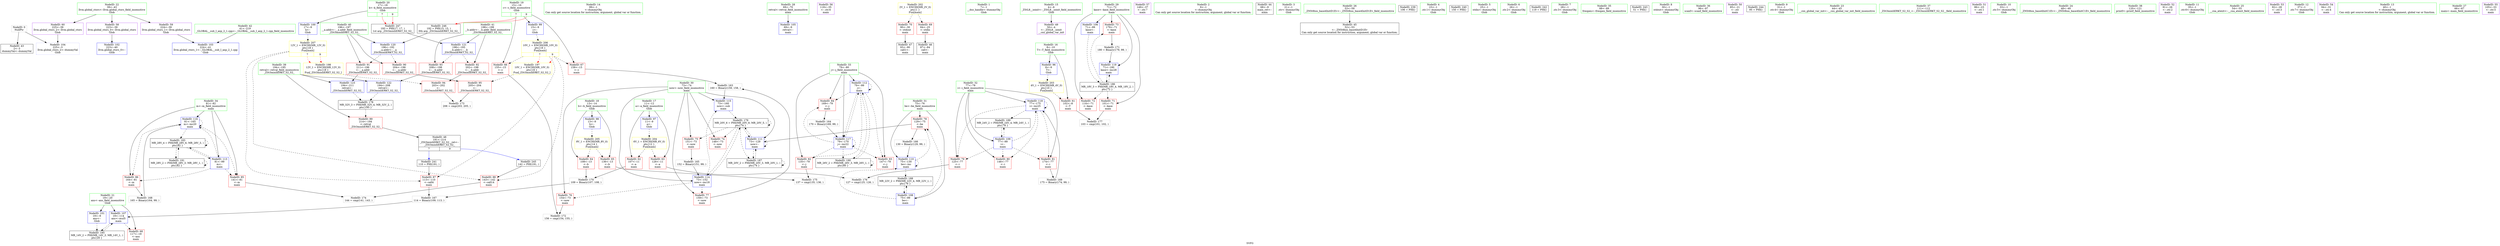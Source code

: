 digraph "SVFG" {
	label="SVFG";

	Node0x560bfec53690 [shape=record,color=grey,label="{NodeID: 0\nNullPtr}"];
	Node0x560bfec53690 -> Node0x560bfec6c240[style=solid];
	Node0x560bfec53690 -> Node0x560bfec6ceb0[style=solid];
	Node0x560bfec6c7b0 [shape=record,color=blue,label="{NodeID: 97\n11\<--9\na\<--\nGlob }"];
	Node0x560bfec6c7b0 -> Node0x560bfec837a0[style=dashed];
	Node0x560bfec6a890 [shape=record,color=green,label="{NodeID: 14\n99\<--1\n\<--dummyObj\nCan only get source location for instruction, argument, global var or function.}"];
	Node0x560bfec6d490 [shape=record,color=blue,label="{NodeID: 111\n73\<--129\nnow\<--\nmain\n}"];
	Node0x560bfec6d490 -> Node0x560bfec6d490[style=dashed];
	Node0x560bfec6d490 -> Node0x560bfec7bcf0[style=dashed];
	Node0x560bfec6d490 -> Node0x560bfec7e4f0[style=dashed];
	Node0x560bfec6b520 [shape=record,color=green,label="{NodeID: 28\n69\<--70\nretval\<--retval_field_insensitive\nmain\n}"];
	Node0x560bfec6b520 -> Node0x560bfec6cfb0[style=solid];
	Node0x560bfec6c140 [shape=record,color=green,label="{NodeID: 42\n41\<--219\n_GLOBAL__sub_I_axp_2_1.cpp\<--_GLOBAL__sub_I_axp_2_1.cpp_field_insensitive\n}"];
	Node0x560bfec6c140 -> Node0x560bfec6cdb0[style=solid];
	Node0x560bfec6dd50 [shape=record,color=purple,label="{NodeID: 56\n118\<--35\n\<--.str.6\nmain\n}"];
	Node0x560bfec6e940 [shape=record,color=red,label="{NodeID: 70\n90\<--30\n\<--stdout\nmain\n}"];
	Node0x560bfec6e940 -> Node0x560bfec6c5e0[style=solid];
	Node0x560bfec75020 [shape=record,color=grey,label="{NodeID: 167\n114 = Binary(109, 113, )\n}"];
	Node0x560bfec75020 -> Node0x560bfec6d150[style=solid];
	Node0x560bfec6f4a0 [shape=record,color=red,label="{NodeID: 84\n169\<--79\n\<--j\nmain\n}"];
	Node0x560bfec6f4a0 -> Node0x560bfec74ba0[style=solid];
	Node0x560bfec527c0 [shape=record,color=green,label="{NodeID: 1\n7\<--1\n__dso_handle\<--dummyObj\nGlob }"];
	Node0x560bfec6c8b0 [shape=record,color=blue,label="{NodeID: 98\n13\<--9\nb\<--\nGlob }"];
	Node0x560bfec6c8b0 -> Node0x560bfec83880[style=dashed];
	Node0x560bfec6a920 [shape=record,color=green,label="{NodeID: 15\n4\<--6\n_ZStL8__ioinit\<--_ZStL8__ioinit_field_insensitive\nGlob }"];
	Node0x560bfec6a920 -> Node0x560bfec6d7a0[style=solid];
	Node0x560bfec6d560 [shape=record,color=blue,label="{NodeID: 112\n79\<--99\nj\<--\nmain\n}"];
	Node0x560bfec6d560 -> Node0x560bfec6f300[style=dashed];
	Node0x560bfec6d560 -> Node0x560bfec6f3d0[style=dashed];
	Node0x560bfec6d560 -> Node0x560bfec6f4a0[style=dashed];
	Node0x560bfec6d560 -> Node0x560bfec6d560[style=dashed];
	Node0x560bfec6d560 -> Node0x560bfec72130[style=dashed];
	Node0x560bfec6d560 -> Node0x560bfec7f3f0[style=dashed];
	Node0x560bfec6b5f0 [shape=record,color=green,label="{NodeID: 29\n71\<--72\nkase\<--kase_field_insensitive\nmain\n}"];
	Node0x560bfec6b5f0 -> Node0x560bfec6ea10[style=solid];
	Node0x560bfec6b5f0 -> Node0x560bfec6eae0[style=solid];
	Node0x560bfec6b5f0 -> Node0x560bfec6ebb0[style=solid];
	Node0x560bfec6b5f0 -> Node0x560bfec6d080[style=solid];
	Node0x560bfec6b5f0 -> Node0x560bfec722d0[style=solid];
	Node0x560bfec6c240 [shape=record,color=black,label="{NodeID: 43\n2\<--3\ndummyVal\<--dummyVal\n}"];
	Node0x560bfec6de20 [shape=record,color=purple,label="{NodeID: 57\n149\<--37\n\<--.str.7\nmain\n}"];
	Node0x560bfec6ea10 [shape=record,color=red,label="{NodeID: 71\n101\<--71\n\<--kase\nmain\n}"];
	Node0x560bfec6ea10 -> Node0x560bfec75f20[style=solid];
	Node0x560bfec751a0 [shape=record,color=grey,label="{NodeID: 168\n165 = Binary(164, 99, )\n}"];
	Node0x560bfec751a0 -> Node0x560bfec72060[style=solid];
	Node0x560bfec6f570 [shape=record,color=red,label="{NodeID: 85\n141\<--81\n\<--m\nmain\n}"];
	Node0x560bfec6f570 -> Node0x560bfec75aa0[style=solid];
	Node0x560bfec529d0 [shape=record,color=green,label="{NodeID: 2\n9\<--1\n\<--dummyObj\nCan only get source location for instruction, argument, global var or function.}"];
	Node0x560bfec6c9b0 [shape=record,color=blue,label="{NodeID: 99\n15\<--9\nc\<--\nGlob }"];
	Node0x560bfec6c9b0 -> Node0x560bfec83960[style=dashed];
	Node0x560bfec6a9b0 [shape=record,color=green,label="{NodeID: 16\n8\<--10\nT\<--T_field_insensitive\nGlob }"];
	Node0x560bfec6a9b0 -> Node0x560bfec6e1f0[style=solid];
	Node0x560bfec6a9b0 -> Node0x560bfec6c6b0[style=solid];
	Node0x560bfec6d630 [shape=record,color=blue,label="{NodeID: 113\n81\<--99\nm\<--\nmain\n}"];
	Node0x560bfec6d630 -> Node0x560bfec6f570[style=dashed];
	Node0x560bfec6d630 -> Node0x560bfec6f640[style=dashed];
	Node0x560bfec6d630 -> Node0x560bfec72060[style=dashed];
	Node0x560bfec6d630 -> Node0x560bfec7d0f0[style=dashed];
	Node0x560bfec6b6c0 [shape=record,color=green,label="{NodeID: 30\n73\<--74\nnow\<--now_field_insensitive\nmain\n}"];
	Node0x560bfec6b6c0 -> Node0x560bfec6ec80[style=solid];
	Node0x560bfec6b6c0 -> Node0x560bfec6ed50[style=solid];
	Node0x560bfec6b6c0 -> Node0x560bfec6ee20[style=solid];
	Node0x560bfec6b6c0 -> Node0x560bfec6eef0[style=solid];
	Node0x560bfec6b6c0 -> Node0x560bfec6d490[style=solid];
	Node0x560bfec6b6c0 -> Node0x560bfec71ec0[style=solid];
	Node0x560bfec6b6c0 -> Node0x560bfec71f90[style=solid];
	Node0x560bfec6c340 [shape=record,color=black,label="{NodeID: 44\n68\<--9\nmain_ret\<--\nmain\n}"];
	Node0x560bfec6def0 [shape=record,color=purple,label="{NodeID: 58\n223\<--39\nllvm.global_ctors_0\<--llvm.global_ctors\nGlob }"];
	Node0x560bfec6def0 -> Node0x560bfec6ccb0[style=solid];
	Node0x560bfec6eae0 [shape=record,color=red,label="{NodeID: 72\n116\<--71\n\<--kase\nmain\n}"];
	Node0x560bfec75320 [shape=record,color=grey,label="{NodeID: 169\n175 = Binary(174, 99, )\n}"];
	Node0x560bfec75320 -> Node0x560bfec72200[style=solid];
	Node0x560bfec6f640 [shape=record,color=red,label="{NodeID: 86\n164\<--81\n\<--m\nmain\n}"];
	Node0x560bfec6f640 -> Node0x560bfec751a0[style=solid];
	Node0x560bfec52a60 [shape=record,color=green,label="{NodeID: 3\n21\<--1\n.str\<--dummyObj\nGlob }"];
	Node0x560bfec7d0f0 [shape=record,color=black,label="{NodeID: 183\nMR_28V_4 = PHI(MR_28V_6, MR_28V_3, )\npts\{82 \}\n}"];
	Node0x560bfec7d0f0 -> Node0x560bfec6d630[style=dashed];
	Node0x560bfec7d0f0 -> Node0x560bfec7d0f0[style=dashed];
	Node0x560bfec7d0f0 -> Node0x560bfec7f8f0[style=dashed];
	Node0x560bfec6cab0 [shape=record,color=blue,label="{NodeID: 100\n17\<--9\nk\<--\nGlob }"];
	Node0x560bfec6cab0 -> Node0x560bfec84250[style=dashed];
	Node0x560bfec6aa80 [shape=record,color=green,label="{NodeID: 17\n11\<--12\na\<--a_field_insensitive\nGlob }"];
	Node0x560bfec6aa80 -> Node0x560bfec6e2c0[style=solid];
	Node0x560bfec6aa80 -> Node0x560bfec6e390[style=solid];
	Node0x560bfec6aa80 -> Node0x560bfec6c7b0[style=solid];
	Node0x560bfec82710 [shape=record,color=yellow,style=double,label="{NodeID: 197\n10V_1 = ENCHI(MR_10V_0)\npts\{16 \}\nFun[_ZSt3minIiERKT_S2_S2_]}"];
	Node0x560bfec82710 -> Node0x560bfec6fd90[style=dashed];
	Node0x560bfec71ec0 [shape=record,color=blue,label="{NodeID: 114\n73\<--152\nnow\<--inc18\nmain\n}"];
	Node0x560bfec71ec0 -> Node0x560bfec6ee20[style=dashed];
	Node0x560bfec71ec0 -> Node0x560bfec6eef0[style=dashed];
	Node0x560bfec71ec0 -> Node0x560bfec71f90[style=dashed];
	Node0x560bfec71ec0 -> Node0x560bfec7bcf0[style=dashed];
	Node0x560bfec6b790 [shape=record,color=green,label="{NodeID: 31\n75\<--76\nbe\<--be_field_insensitive\nmain\n}"];
	Node0x560bfec6b790 -> Node0x560bfec6efc0[style=solid];
	Node0x560bfec6b790 -> Node0x560bfec6d220[style=solid];
	Node0x560bfec6b790 -> Node0x560bfec6d3c0[style=solid];
	Node0x560bfec6c410 [shape=record,color=black,label="{NodeID: 45\n52\<--53\n\<--_ZNSt8ios_base4InitD1Ev\nCan only get source location for instruction, argument, global var or function.}"];
	Node0x560bfec6dff0 [shape=record,color=purple,label="{NodeID: 59\n224\<--39\nllvm.global_ctors_1\<--llvm.global_ctors\nGlob }"];
	Node0x560bfec6dff0 -> Node0x560bfec6cdb0[style=solid];
	Node0x560bfec90450 [shape=record,color=black,label="{NodeID: 239\n106 = PHI()\n}"];
	Node0x560bfec6ebb0 [shape=record,color=red,label="{NodeID: 73\n179\<--71\n\<--kase\nmain\n}"];
	Node0x560bfec6ebb0 -> Node0x560bfec75620[style=solid];
	Node0x560bfec754a0 [shape=record,color=grey,label="{NodeID: 170\n109 = Binary(107, 108, )\n}"];
	Node0x560bfec754a0 -> Node0x560bfec75020[style=solid];
	Node0x560bfec6f710 [shape=record,color=red,label="{NodeID: 87\n113\<--110\n\<--call4\nmain\n}"];
	Node0x560bfec6f710 -> Node0x560bfec75020[style=solid];
	Node0x560bfec6a2f0 [shape=record,color=green,label="{NodeID: 4\n23\<--1\n.str.1\<--dummyObj\nGlob }"];
	Node0x560bfec6cbb0 [shape=record,color=blue,label="{NodeID: 101\n19\<--9\nans\<--\nGlob }"];
	Node0x560bfec6cbb0 -> Node0x560bfec7daf0[style=dashed];
	Node0x560bfec6ab50 [shape=record,color=green,label="{NodeID: 18\n13\<--14\nb\<--b_field_insensitive\nGlob }"];
	Node0x560bfec6ab50 -> Node0x560bfec6e460[style=solid];
	Node0x560bfec6ab50 -> Node0x560bfec6e530[style=solid];
	Node0x560bfec6ab50 -> Node0x560bfec6c8b0[style=solid];
	Node0x560bfec83230 [shape=record,color=yellow,style=double,label="{NodeID: 198\n12V_1 = ENCHI(MR_12V_0)\npts\{18 \}\nFun[_ZSt3minIiERKT_S2_S2_]}"];
	Node0x560bfec83230 -> Node0x560bfec6fcc0[style=dashed];
	Node0x560bfec71f90 [shape=record,color=blue,label="{NodeID: 115\n73\<--160\nnow\<--sub\nmain\n}"];
	Node0x560bfec71f90 -> Node0x560bfec7bcf0[style=dashed];
	Node0x560bfec6b860 [shape=record,color=green,label="{NodeID: 32\n77\<--78\ni\<--i_field_insensitive\nmain\n}"];
	Node0x560bfec6b860 -> Node0x560bfec6f090[style=solid];
	Node0x560bfec6b860 -> Node0x560bfec6f160[style=solid];
	Node0x560bfec6b860 -> Node0x560bfec6f230[style=solid];
	Node0x560bfec6b860 -> Node0x560bfec6d2f0[style=solid];
	Node0x560bfec6b860 -> Node0x560bfec72200[style=solid];
	Node0x560bfec6c510 [shape=record,color=black,label="{NodeID: 46\n87\<--84\ncall\<--\nmain\n}"];
	Node0x560bfec6e0f0 [shape=record,color=purple,label="{NodeID: 60\n225\<--39\nllvm.global_ctors_2\<--llvm.global_ctors\nGlob }"];
	Node0x560bfec6e0f0 -> Node0x560bfec6ceb0[style=solid];
	Node0x560bfec90c40 [shape=record,color=black,label="{NodeID: 240\n150 = PHI()\n}"];
	Node0x560bfec6ec80 [shape=record,color=red,label="{NodeID: 74\n148\<--73\n\<--now\nmain\n}"];
	Node0x560bfec75620 [shape=record,color=grey,label="{NodeID: 171\n180 = Binary(179, 99, )\n}"];
	Node0x560bfec75620 -> Node0x560bfec722d0[style=solid];
	Node0x560bfec6f7e0 [shape=record,color=red,label="{NodeID: 88\n143\<--142\n\<--call14\nmain\n}"];
	Node0x560bfec6f7e0 -> Node0x560bfec75aa0[style=solid];
	Node0x560bfec6a380 [shape=record,color=green,label="{NodeID: 5\n25\<--1\nstdin\<--dummyObj\nGlob }"];
	Node0x560bfec7daf0 [shape=record,color=black,label="{NodeID: 185\nMR_14V_2 = PHI(MR_14V_3, MR_14V_1, )\npts\{20 \}\n}"];
	Node0x560bfec7daf0 -> Node0x560bfec6d150[style=dashed];
	Node0x560bfec6ccb0 [shape=record,color=blue,label="{NodeID: 102\n223\<--40\nllvm.global_ctors_0\<--\nGlob }"];
	Node0x560bfec6ac20 [shape=record,color=green,label="{NodeID: 19\n15\<--16\nc\<--c_field_insensitive\nGlob |{|<s3>7|<s4>9}}"];
	Node0x560bfec6ac20 -> Node0x560bfec6e600[style=solid];
	Node0x560bfec6ac20 -> Node0x560bfec6e6d0[style=solid];
	Node0x560bfec6ac20 -> Node0x560bfec6c9b0[style=solid];
	Node0x560bfec6ac20:s3 -> Node0x560bfec91330[style=solid,color=red];
	Node0x560bfec6ac20:s4 -> Node0x560bfec91330[style=solid,color=red];
	Node0x560bfec72060 [shape=record,color=blue,label="{NodeID: 116\n81\<--165\nm\<--inc20\nmain\n}"];
	Node0x560bfec72060 -> Node0x560bfec6f570[style=dashed];
	Node0x560bfec72060 -> Node0x560bfec6f640[style=dashed];
	Node0x560bfec72060 -> Node0x560bfec72060[style=dashed];
	Node0x560bfec72060 -> Node0x560bfec7d0f0[style=dashed];
	Node0x560bfec6b930 [shape=record,color=green,label="{NodeID: 33\n79\<--80\nj\<--j_field_insensitive\nmain\n}"];
	Node0x560bfec6b930 -> Node0x560bfec6f300[style=solid];
	Node0x560bfec6b930 -> Node0x560bfec6f3d0[style=solid];
	Node0x560bfec6b930 -> Node0x560bfec6f4a0[style=solid];
	Node0x560bfec6b930 -> Node0x560bfec6d560[style=solid];
	Node0x560bfec6b930 -> Node0x560bfec72130[style=solid];
	Node0x560bfec6c5e0 [shape=record,color=black,label="{NodeID: 47\n93\<--90\ncall1\<--\nmain\n}"];
	Node0x560bfec6e1f0 [shape=record,color=red,label="{NodeID: 61\n102\<--8\n\<--T\nmain\n}"];
	Node0x560bfec6e1f0 -> Node0x560bfec75f20[style=solid];
	Node0x560bfec90d40 [shape=record,color=black,label="{NodeID: 241\n110 = PHI(191, )\n}"];
	Node0x560bfec90d40 -> Node0x560bfec6f710[style=solid];
	Node0x560bfec6ed50 [shape=record,color=red,label="{NodeID: 75\n151\<--73\n\<--now\nmain\n}"];
	Node0x560bfec6ed50 -> Node0x560bfec74d20[style=solid];
	Node0x560bfec757a0 [shape=record,color=grey,label="{NodeID: 172\n156 = cmp(154, 155, )\n}"];
	Node0x560bfec6f8b0 [shape=record,color=red,label="{NodeID: 89\n214\<--194\n\<--retval\n_ZSt3minIiERKT_S2_S2_\n}"];
	Node0x560bfec6f8b0 -> Node0x560bfec6d6d0[style=solid];
	Node0x560bfec6a410 [shape=record,color=green,label="{NodeID: 6\n26\<--1\n.str.2\<--dummyObj\nGlob }"];
	Node0x560bfec7dff0 [shape=record,color=black,label="{NodeID: 186\nMR_18V_3 = PHI(MR_18V_4, MR_18V_2, )\npts\{72 \}\n}"];
	Node0x560bfec7dff0 -> Node0x560bfec6ea10[style=dashed];
	Node0x560bfec7dff0 -> Node0x560bfec6eae0[style=dashed];
	Node0x560bfec7dff0 -> Node0x560bfec6ebb0[style=dashed];
	Node0x560bfec7dff0 -> Node0x560bfec722d0[style=dashed];
	Node0x560bfec6cdb0 [shape=record,color=blue,label="{NodeID: 103\n224\<--41\nllvm.global_ctors_1\<--_GLOBAL__sub_I_axp_2_1.cpp\nGlob }"];
	Node0x560bfec6ad20 [shape=record,color=green,label="{NodeID: 20\n17\<--18\nk\<--k_field_insensitive\nGlob |{|<s1>7|<s2>9}}"];
	Node0x560bfec6ad20 -> Node0x560bfec6cab0[style=solid];
	Node0x560bfec6ad20:s1 -> Node0x560bfec91540[style=solid,color=red];
	Node0x560bfec6ad20:s2 -> Node0x560bfec91540[style=solid,color=red];
	Node0x560bfec72130 [shape=record,color=blue,label="{NodeID: 117\n79\<--170\nj\<--inc22\nmain\n}"];
	Node0x560bfec72130 -> Node0x560bfec6f300[style=dashed];
	Node0x560bfec72130 -> Node0x560bfec6f3d0[style=dashed];
	Node0x560bfec72130 -> Node0x560bfec6f4a0[style=dashed];
	Node0x560bfec72130 -> Node0x560bfec6d560[style=dashed];
	Node0x560bfec72130 -> Node0x560bfec72130[style=dashed];
	Node0x560bfec72130 -> Node0x560bfec7f3f0[style=dashed];
	Node0x560bfec6ba00 [shape=record,color=green,label="{NodeID: 34\n81\<--82\nm\<--m_field_insensitive\nmain\n}"];
	Node0x560bfec6ba00 -> Node0x560bfec6f570[style=solid];
	Node0x560bfec6ba00 -> Node0x560bfec6f640[style=solid];
	Node0x560bfec6ba00 -> Node0x560bfec6d630[style=solid];
	Node0x560bfec6ba00 -> Node0x560bfec72060[style=solid];
	Node0x560bfec6d6d0 [shape=record,color=black,label="{NodeID: 48\n191\<--214\n_ZSt3minIiERKT_S2_S2__ret\<--\n_ZSt3minIiERKT_S2_S2_\n|{<s0>7|<s1>9}}"];
	Node0x560bfec6d6d0:s0 -> Node0x560bfec90d40[style=solid,color=blue];
	Node0x560bfec6d6d0:s1 -> Node0x560bfec911a0[style=solid,color=blue];
	Node0x560bfec6e2c0 [shape=record,color=red,label="{NodeID: 62\n107\<--11\n\<--a\nmain\n}"];
	Node0x560bfec6e2c0 -> Node0x560bfec754a0[style=solid];
	Node0x560bfec90f30 [shape=record,color=black,label="{NodeID: 242\n119 = PHI()\n}"];
	Node0x560bfec6ee20 [shape=record,color=red,label="{NodeID: 76\n154\<--73\n\<--now\nmain\n}"];
	Node0x560bfec6ee20 -> Node0x560bfec757a0[style=solid];
	Node0x560bfec75920 [shape=record,color=grey,label="{NodeID: 173\n206 = cmp(203, 205, )\n}"];
	Node0x560bfec6f980 [shape=record,color=red,label="{NodeID: 90\n204\<--196\n\<--__a.addr\n_ZSt3minIiERKT_S2_S2_\n}"];
	Node0x560bfec6f980 -> Node0x560bfec6fd90[style=solid];
	Node0x560bfec6a4a0 [shape=record,color=green,label="{NodeID: 7\n28\<--1\n.str.3\<--dummyObj\nGlob }"];
	Node0x560bfec7e4f0 [shape=record,color=black,label="{NodeID: 187\nMR_20V_2 = PHI(MR_20V_3, MR_20V_1, )\npts\{74 \}\n}"];
	Node0x560bfec7e4f0 -> Node0x560bfec6d490[style=dashed];
	Node0x560bfec7e4f0 -> Node0x560bfec7e4f0[style=dashed];
	Node0x560bfec6ceb0 [shape=record,color=blue, style = dotted,label="{NodeID: 104\n225\<--3\nllvm.global_ctors_2\<--dummyVal\nGlob }"];
	Node0x560bfec6ae20 [shape=record,color=green,label="{NodeID: 21\n19\<--20\nans\<--ans_field_insensitive\nGlob }"];
	Node0x560bfec6ae20 -> Node0x560bfec6e7a0[style=solid];
	Node0x560bfec6ae20 -> Node0x560bfec6cbb0[style=solid];
	Node0x560bfec6ae20 -> Node0x560bfec6d150[style=solid];
	Node0x560bfec72200 [shape=record,color=blue,label="{NodeID: 118\n77\<--175\ni\<--inc25\nmain\n}"];
	Node0x560bfec72200 -> Node0x560bfec6f090[style=dashed];
	Node0x560bfec72200 -> Node0x560bfec6f160[style=dashed];
	Node0x560bfec72200 -> Node0x560bfec6f230[style=dashed];
	Node0x560bfec72200 -> Node0x560bfec72200[style=dashed];
	Node0x560bfec72200 -> Node0x560bfec7eef0[style=dashed];
	Node0x560bfec6bad0 [shape=record,color=green,label="{NodeID: 35\n88\<--89\nfreopen\<--freopen_field_insensitive\n}"];
	Node0x560bfec6d7a0 [shape=record,color=purple,label="{NodeID: 49\n50\<--4\n\<--_ZStL8__ioinit\n__cxx_global_var_init\n}"];
	Node0x560bfec6e390 [shape=record,color=red,label="{NodeID: 63\n126\<--11\n\<--a\nmain\n}"];
	Node0x560bfec6e390 -> Node0x560bfec75da0[style=solid];
	Node0x560bfec91000 [shape=record,color=black,label="{NodeID: 243\n51 = PHI()\n}"];
	Node0x560bfec6eef0 [shape=record,color=red,label="{NodeID: 77\n159\<--73\n\<--now\nmain\n}"];
	Node0x560bfec6eef0 -> Node0x560bfec74a20[style=solid];
	Node0x560bfec75aa0 [shape=record,color=grey,label="{NodeID: 174\n144 = cmp(141, 143, )\n}"];
	Node0x560bfec6fa50 [shape=record,color=red,label="{NodeID: 91\n211\<--196\n\<--__a.addr\n_ZSt3minIiERKT_S2_S2_\n}"];
	Node0x560bfec6fa50 -> Node0x560bfec72610[style=solid];
	Node0x560bfec6a530 [shape=record,color=green,label="{NodeID: 8\n30\<--1\nstdout\<--dummyObj\nGlob }"];
	Node0x560bfec7e9f0 [shape=record,color=black,label="{NodeID: 188\nMR_22V_2 = PHI(MR_22V_4, MR_22V_1, )\npts\{76 \}\n}"];
	Node0x560bfec7e9f0 -> Node0x560bfec6d220[style=dashed];
	Node0x560bfec6cfb0 [shape=record,color=blue,label="{NodeID: 105\n69\<--9\nretval\<--\nmain\n}"];
	Node0x560bfec6af20 [shape=record,color=green,label="{NodeID: 22\n39\<--43\nllvm.global_ctors\<--llvm.global_ctors_field_insensitive\nGlob }"];
	Node0x560bfec6af20 -> Node0x560bfec6def0[style=solid];
	Node0x560bfec6af20 -> Node0x560bfec6dff0[style=solid];
	Node0x560bfec6af20 -> Node0x560bfec6e0f0[style=solid];
	Node0x560bfec835b0 [shape=record,color=yellow,style=double,label="{NodeID: 202\n2V_1 = ENCHI(MR_2V_0)\npts\{1 \}\nFun[main]}"];
	Node0x560bfec835b0 -> Node0x560bfec6e870[style=dashed];
	Node0x560bfec835b0 -> Node0x560bfec6e940[style=dashed];
	Node0x560bfec722d0 [shape=record,color=blue,label="{NodeID: 119\n71\<--180\nkase\<--inc28\nmain\n}"];
	Node0x560bfec722d0 -> Node0x560bfec7dff0[style=dashed];
	Node0x560bfec6bbd0 [shape=record,color=green,label="{NodeID: 36\n96\<--97\nscanf\<--scanf_field_insensitive\n}"];
	Node0x560bfec6d870 [shape=record,color=purple,label="{NodeID: 50\n85\<--21\n\<--.str\nmain\n}"];
	Node0x560bfec6e460 [shape=record,color=red,label="{NodeID: 64\n108\<--13\n\<--b\nmain\n}"];
	Node0x560bfec6e460 -> Node0x560bfec754a0[style=solid];
	Node0x560bfec910d0 [shape=record,color=black,label="{NodeID: 244\n95 = PHI()\n}"];
	Node0x560bfec6efc0 [shape=record,color=red,label="{NodeID: 78\n129\<--75\n\<--be\nmain\n}"];
	Node0x560bfec6efc0 -> Node0x560bfec6d490[style=solid];
	Node0x560bfec6efc0 -> Node0x560bfec74ea0[style=solid];
	Node0x560bfec75c20 [shape=record,color=grey,label="{NodeID: 175\n137 = cmp(135, 136, )\n}"];
	Node0x560bfec6fb20 [shape=record,color=red,label="{NodeID: 92\n202\<--198\n\<--__b.addr\n_ZSt3minIiERKT_S2_S2_\n}"];
	Node0x560bfec6fb20 -> Node0x560bfec6fcc0[style=solid];
	Node0x560bfec6a5c0 [shape=record,color=green,label="{NodeID: 9\n31\<--1\n.str.4\<--dummyObj\nGlob }"];
	Node0x560bfec7eef0 [shape=record,color=black,label="{NodeID: 189\nMR_24V_2 = PHI(MR_24V_4, MR_24V_1, )\npts\{78 \}\n}"];
	Node0x560bfec7eef0 -> Node0x560bfec6d2f0[style=dashed];
	Node0x560bfec6d080 [shape=record,color=blue,label="{NodeID: 106\n71\<--99\nkase\<--\nmain\n}"];
	Node0x560bfec6d080 -> Node0x560bfec7dff0[style=dashed];
	Node0x560bfec6b020 [shape=record,color=green,label="{NodeID: 23\n44\<--45\n__cxx_global_var_init\<--__cxx_global_var_init_field_insensitive\n}"];
	Node0x560bfec836c0 [shape=record,color=yellow,style=double,label="{NodeID: 203\n4V_1 = ENCHI(MR_4V_0)\npts\{10 \}\nFun[main]}"];
	Node0x560bfec836c0 -> Node0x560bfec6e1f0[style=dashed];
	Node0x560bfec723a0 [shape=record,color=blue,label="{NodeID: 120\n196\<--192\n__a.addr\<--__a\n_ZSt3minIiERKT_S2_S2_\n}"];
	Node0x560bfec723a0 -> Node0x560bfec6f980[style=dashed];
	Node0x560bfec723a0 -> Node0x560bfec6fa50[style=dashed];
	Node0x560bfec6bcd0 [shape=record,color=green,label="{NodeID: 37\n111\<--112\n_ZSt3minIiERKT_S2_S2_\<--_ZSt3minIiERKT_S2_S2__field_insensitive\n}"];
	Node0x560bfec6d940 [shape=record,color=purple,label="{NodeID: 51\n86\<--23\n\<--.str.1\nmain\n}"];
	Node0x560bfec6e530 [shape=record,color=red,label="{NodeID: 65\n136\<--13\n\<--b\nmain\n}"];
	Node0x560bfec6e530 -> Node0x560bfec75c20[style=solid];
	Node0x560bfec911a0 [shape=record,color=black,label="{NodeID: 245\n142 = PHI(191, )\n}"];
	Node0x560bfec911a0 -> Node0x560bfec6f7e0[style=solid];
	Node0x560bfec6f090 [shape=record,color=red,label="{NodeID: 79\n125\<--77\n\<--i\nmain\n}"];
	Node0x560bfec6f090 -> Node0x560bfec75da0[style=solid];
	Node0x560bfec75da0 [shape=record,color=grey,label="{NodeID: 176\n127 = cmp(125, 126, )\n}"];
	Node0x560bfec6fbf0 [shape=record,color=red,label="{NodeID: 93\n208\<--198\n\<--__b.addr\n_ZSt3minIiERKT_S2_S2_\n}"];
	Node0x560bfec6fbf0 -> Node0x560bfec72540[style=solid];
	Node0x560bfec6a650 [shape=record,color=green,label="{NodeID: 10\n33\<--1\n.str.5\<--dummyObj\nGlob }"];
	Node0x560bfec7f3f0 [shape=record,color=black,label="{NodeID: 190\nMR_26V_2 = PHI(MR_26V_3, MR_26V_1, )\npts\{80 \}\n}"];
	Node0x560bfec7f3f0 -> Node0x560bfec6d560[style=dashed];
	Node0x560bfec7f3f0 -> Node0x560bfec7f3f0[style=dashed];
	Node0x560bfec6d150 [shape=record,color=blue,label="{NodeID: 107\n19\<--114\nans\<--mul5\nmain\n}"];
	Node0x560bfec6d150 -> Node0x560bfec6e7a0[style=dashed];
	Node0x560bfec6d150 -> Node0x560bfec7daf0[style=dashed];
	Node0x560bfec6b120 [shape=record,color=green,label="{NodeID: 24\n48\<--49\n_ZNSt8ios_base4InitC1Ev\<--_ZNSt8ios_base4InitC1Ev_field_insensitive\n}"];
	Node0x560bfec837a0 [shape=record,color=yellow,style=double,label="{NodeID: 204\n6V_1 = ENCHI(MR_6V_0)\npts\{12 \}\nFun[main]}"];
	Node0x560bfec837a0 -> Node0x560bfec6e2c0[style=dashed];
	Node0x560bfec837a0 -> Node0x560bfec6e390[style=dashed];
	Node0x560bfec72470 [shape=record,color=blue,label="{NodeID: 121\n198\<--193\n__b.addr\<--__b\n_ZSt3minIiERKT_S2_S2_\n}"];
	Node0x560bfec72470 -> Node0x560bfec6fb20[style=dashed];
	Node0x560bfec72470 -> Node0x560bfec6fbf0[style=dashed];
	Node0x560bfec6bdd0 [shape=record,color=green,label="{NodeID: 38\n120\<--121\nprintf\<--printf_field_insensitive\n}"];
	Node0x560bfec6da10 [shape=record,color=purple,label="{NodeID: 52\n91\<--26\n\<--.str.2\nmain\n}"];
	Node0x560bfec6e600 [shape=record,color=red,label="{NodeID: 66\n155\<--15\n\<--c\nmain\n}"];
	Node0x560bfec6e600 -> Node0x560bfec757a0[style=solid];
	Node0x560bfec91330 [shape=record,color=black,label="{NodeID: 246\n192 = PHI(15, 15, )\n0th arg _ZSt3minIiERKT_S2_S2_ }"];
	Node0x560bfec91330 -> Node0x560bfec723a0[style=solid];
	Node0x560bfec74a20 [shape=record,color=grey,label="{NodeID: 163\n160 = Binary(159, 158, )\n}"];
	Node0x560bfec74a20 -> Node0x560bfec71f90[style=solid];
	Node0x560bfec6f160 [shape=record,color=red,label="{NodeID: 80\n146\<--77\n\<--i\nmain\n}"];
	Node0x560bfec75f20 [shape=record,color=grey,label="{NodeID: 177\n103 = cmp(101, 102, )\n}"];
	Node0x560bfec6fcc0 [shape=record,color=red,label="{NodeID: 94\n203\<--202\n\<--\n_ZSt3minIiERKT_S2_S2_\n}"];
	Node0x560bfec6fcc0 -> Node0x560bfec75920[style=solid];
	Node0x560bfec6a6e0 [shape=record,color=green,label="{NodeID: 11\n35\<--1\n.str.6\<--dummyObj\nGlob }"];
	Node0x560bfec7f8f0 [shape=record,color=black,label="{NodeID: 191\nMR_28V_2 = PHI(MR_28V_3, MR_28V_1, )\npts\{82 \}\n}"];
	Node0x560bfec7f8f0 -> Node0x560bfec7d0f0[style=dashed];
	Node0x560bfec7f8f0 -> Node0x560bfec7f8f0[style=dashed];
	Node0x560bfec6d220 [shape=record,color=blue,label="{NodeID: 108\n75\<--99\nbe\<--\nmain\n}"];
	Node0x560bfec6d220 -> Node0x560bfec6efc0[style=dashed];
	Node0x560bfec6d220 -> Node0x560bfec6d3c0[style=dashed];
	Node0x560bfec6d220 -> Node0x560bfec7e9f0[style=dashed];
	Node0x560bfec6b220 [shape=record,color=green,label="{NodeID: 25\n54\<--55\n__cxa_atexit\<--__cxa_atexit_field_insensitive\n}"];
	Node0x560bfec83880 [shape=record,color=yellow,style=double,label="{NodeID: 205\n8V_1 = ENCHI(MR_8V_0)\npts\{14 \}\nFun[main]}"];
	Node0x560bfec83880 -> Node0x560bfec6e460[style=dashed];
	Node0x560bfec83880 -> Node0x560bfec6e530[style=dashed];
	Node0x560bfec72540 [shape=record,color=blue,label="{NodeID: 122\n194\<--208\nretval\<--\n_ZSt3minIiERKT_S2_S2_\n}"];
	Node0x560bfec72540 -> Node0x560bfec7b7f0[style=dashed];
	Node0x560bfec6bed0 [shape=record,color=green,label="{NodeID: 39\n194\<--195\nretval\<--retval_field_insensitive\n_ZSt3minIiERKT_S2_S2_\n}"];
	Node0x560bfec6bed0 -> Node0x560bfec6f8b0[style=solid];
	Node0x560bfec6bed0 -> Node0x560bfec72540[style=solid];
	Node0x560bfec6bed0 -> Node0x560bfec72610[style=solid];
	Node0x560bfec6dae0 [shape=record,color=purple,label="{NodeID: 53\n92\<--28\n\<--.str.3\nmain\n}"];
	Node0x560bfec6e6d0 [shape=record,color=red,label="{NodeID: 67\n158\<--15\n\<--c\nmain\n}"];
	Node0x560bfec6e6d0 -> Node0x560bfec74a20[style=solid];
	Node0x560bfec91540 [shape=record,color=black,label="{NodeID: 247\n193 = PHI(17, 17, )\n1st arg _ZSt3minIiERKT_S2_S2_ }"];
	Node0x560bfec91540 -> Node0x560bfec72470[style=solid];
	Node0x560bfec74ba0 [shape=record,color=grey,label="{NodeID: 164\n170 = Binary(169, 99, )\n}"];
	Node0x560bfec74ba0 -> Node0x560bfec72130[style=solid];
	Node0x560bfec6f230 [shape=record,color=red,label="{NodeID: 81\n174\<--77\n\<--i\nmain\n}"];
	Node0x560bfec6f230 -> Node0x560bfec75320[style=solid];
	Node0x560bfec7b7f0 [shape=record,color=black,label="{NodeID: 178\nMR_32V_3 = PHI(MR_32V_4, MR_32V_2, )\npts\{195 \}\n}"];
	Node0x560bfec7b7f0 -> Node0x560bfec6f8b0[style=dashed];
	Node0x560bfec6fd90 [shape=record,color=red,label="{NodeID: 95\n205\<--204\n\<--\n_ZSt3minIiERKT_S2_S2_\n}"];
	Node0x560bfec6fd90 -> Node0x560bfec75920[style=solid];
	Node0x560bfec6a770 [shape=record,color=green,label="{NodeID: 12\n37\<--1\n.str.7\<--dummyObj\nGlob }"];
	Node0x560bfec6d2f0 [shape=record,color=blue,label="{NodeID: 109\n77\<--99\ni\<--\nmain\n}"];
	Node0x560bfec6d2f0 -> Node0x560bfec6f090[style=dashed];
	Node0x560bfec6d2f0 -> Node0x560bfec6f160[style=dashed];
	Node0x560bfec6d2f0 -> Node0x560bfec6f230[style=dashed];
	Node0x560bfec6d2f0 -> Node0x560bfec72200[style=dashed];
	Node0x560bfec6d2f0 -> Node0x560bfec7eef0[style=dashed];
	Node0x560bfec6b320 [shape=record,color=green,label="{NodeID: 26\n53\<--59\n_ZNSt8ios_base4InitD1Ev\<--_ZNSt8ios_base4InitD1Ev_field_insensitive\n}"];
	Node0x560bfec6b320 -> Node0x560bfec6c410[style=solid];
	Node0x560bfec83960 [shape=record,color=yellow,style=double,label="{NodeID: 206\n10V_1 = ENCHI(MR_10V_0)\npts\{16 \}\nFun[main]|{|<s4>7|<s5>9}}"];
	Node0x560bfec83960 -> Node0x560bfec6e600[style=dashed];
	Node0x560bfec83960 -> Node0x560bfec6e6d0[style=dashed];
	Node0x560bfec83960 -> Node0x560bfec6f710[style=dashed];
	Node0x560bfec83960 -> Node0x560bfec6f7e0[style=dashed];
	Node0x560bfec83960:s4 -> Node0x560bfec82710[style=dashed,color=red];
	Node0x560bfec83960:s5 -> Node0x560bfec82710[style=dashed,color=red];
	Node0x560bfec72610 [shape=record,color=blue,label="{NodeID: 123\n194\<--211\nretval\<--\n_ZSt3minIiERKT_S2_S2_\n}"];
	Node0x560bfec72610 -> Node0x560bfec7b7f0[style=dashed];
	Node0x560bfec6bfa0 [shape=record,color=green,label="{NodeID: 40\n196\<--197\n__a.addr\<--__a.addr_field_insensitive\n_ZSt3minIiERKT_S2_S2_\n}"];
	Node0x560bfec6bfa0 -> Node0x560bfec6f980[style=solid];
	Node0x560bfec6bfa0 -> Node0x560bfec6fa50[style=solid];
	Node0x560bfec6bfa0 -> Node0x560bfec723a0[style=solid];
	Node0x560bfec6dbb0 [shape=record,color=purple,label="{NodeID: 54\n94\<--31\n\<--.str.4\nmain\n}"];
	Node0x560bfec6e7a0 [shape=record,color=red,label="{NodeID: 68\n117\<--19\n\<--ans\nmain\n}"];
	Node0x560bfec74d20 [shape=record,color=grey,label="{NodeID: 165\n152 = Binary(151, 99, )\n}"];
	Node0x560bfec74d20 -> Node0x560bfec71ec0[style=solid];
	Node0x560bfec6f300 [shape=record,color=red,label="{NodeID: 82\n135\<--79\n\<--j\nmain\n}"];
	Node0x560bfec6f300 -> Node0x560bfec75c20[style=solid];
	Node0x560bfec7bcf0 [shape=record,color=black,label="{NodeID: 179\nMR_20V_6 = PHI(MR_20V_9, MR_20V_5, )\npts\{74 \}\n}"];
	Node0x560bfec7bcf0 -> Node0x560bfec6ec80[style=dashed];
	Node0x560bfec7bcf0 -> Node0x560bfec6ed50[style=dashed];
	Node0x560bfec7bcf0 -> Node0x560bfec6d490[style=dashed];
	Node0x560bfec7bcf0 -> Node0x560bfec71ec0[style=dashed];
	Node0x560bfec7bcf0 -> Node0x560bfec7bcf0[style=dashed];
	Node0x560bfec7bcf0 -> Node0x560bfec7e4f0[style=dashed];
	Node0x560bfec6c6b0 [shape=record,color=blue,label="{NodeID: 96\n8\<--9\nT\<--\nGlob }"];
	Node0x560bfec6c6b0 -> Node0x560bfec836c0[style=dashed];
	Node0x560bfec6a800 [shape=record,color=green,label="{NodeID: 13\n40\<--1\n\<--dummyObj\nCan only get source location for instruction, argument, global var or function.}"];
	Node0x560bfec6d3c0 [shape=record,color=blue,label="{NodeID: 110\n75\<--130\nbe\<--inc\nmain\n}"];
	Node0x560bfec6d3c0 -> Node0x560bfec6efc0[style=dashed];
	Node0x560bfec6d3c0 -> Node0x560bfec6d3c0[style=dashed];
	Node0x560bfec6d3c0 -> Node0x560bfec7e9f0[style=dashed];
	Node0x560bfec6b420 [shape=record,color=green,label="{NodeID: 27\n66\<--67\nmain\<--main_field_insensitive\n}"];
	Node0x560bfec84250 [shape=record,color=yellow,style=double,label="{NodeID: 207\n12V_1 = ENCHI(MR_12V_0)\npts\{18 \}\nFun[main]|{|<s2>7|<s3>9}}"];
	Node0x560bfec84250 -> Node0x560bfec6f710[style=dashed];
	Node0x560bfec84250 -> Node0x560bfec6f7e0[style=dashed];
	Node0x560bfec84250:s2 -> Node0x560bfec83230[style=dashed,color=red];
	Node0x560bfec84250:s3 -> Node0x560bfec83230[style=dashed,color=red];
	Node0x560bfec6c070 [shape=record,color=green,label="{NodeID: 41\n198\<--199\n__b.addr\<--__b.addr_field_insensitive\n_ZSt3minIiERKT_S2_S2_\n}"];
	Node0x560bfec6c070 -> Node0x560bfec6fb20[style=solid];
	Node0x560bfec6c070 -> Node0x560bfec6fbf0[style=solid];
	Node0x560bfec6c070 -> Node0x560bfec72470[style=solid];
	Node0x560bfec6dc80 [shape=record,color=purple,label="{NodeID: 55\n105\<--33\n\<--.str.5\nmain\n}"];
	Node0x560bfec6e870 [shape=record,color=red,label="{NodeID: 69\n84\<--25\n\<--stdin\nmain\n}"];
	Node0x560bfec6e870 -> Node0x560bfec6c510[style=solid];
	Node0x560bfec74ea0 [shape=record,color=grey,label="{NodeID: 166\n130 = Binary(129, 99, )\n}"];
	Node0x560bfec74ea0 -> Node0x560bfec6d3c0[style=solid];
	Node0x560bfec6f3d0 [shape=record,color=red,label="{NodeID: 83\n147\<--79\n\<--j\nmain\n}"];
}
